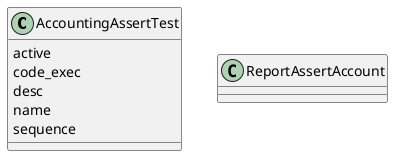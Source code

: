 @startuml classes_account_test
set namespaceSeparator none
class "AccountingAssertTest" as odoo_src.odoo.addons.account_test.models.accounting_assert_test.AccountingAssertTest {
  active
  code_exec
  desc
  name
  sequence
}
class "ReportAssertAccount" as odoo_src.odoo.addons.account_test.report.report_account_test.ReportAssertAccount {
}
@enduml
